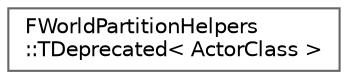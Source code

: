digraph "Graphical Class Hierarchy"
{
 // INTERACTIVE_SVG=YES
 // LATEX_PDF_SIZE
  bgcolor="transparent";
  edge [fontname=Helvetica,fontsize=10,labelfontname=Helvetica,labelfontsize=10];
  node [fontname=Helvetica,fontsize=10,shape=box,height=0.2,width=0.4];
  rankdir="LR";
  Node0 [id="Node000000",label="FWorldPartitionHelpers\l::TDeprecated\< ActorClass \>",height=0.2,width=0.4,color="grey40", fillcolor="white", style="filled",URL="$dd/dba/structFWorldPartitionHelpers_1_1TDeprecated.html",tooltip=" "];
}
